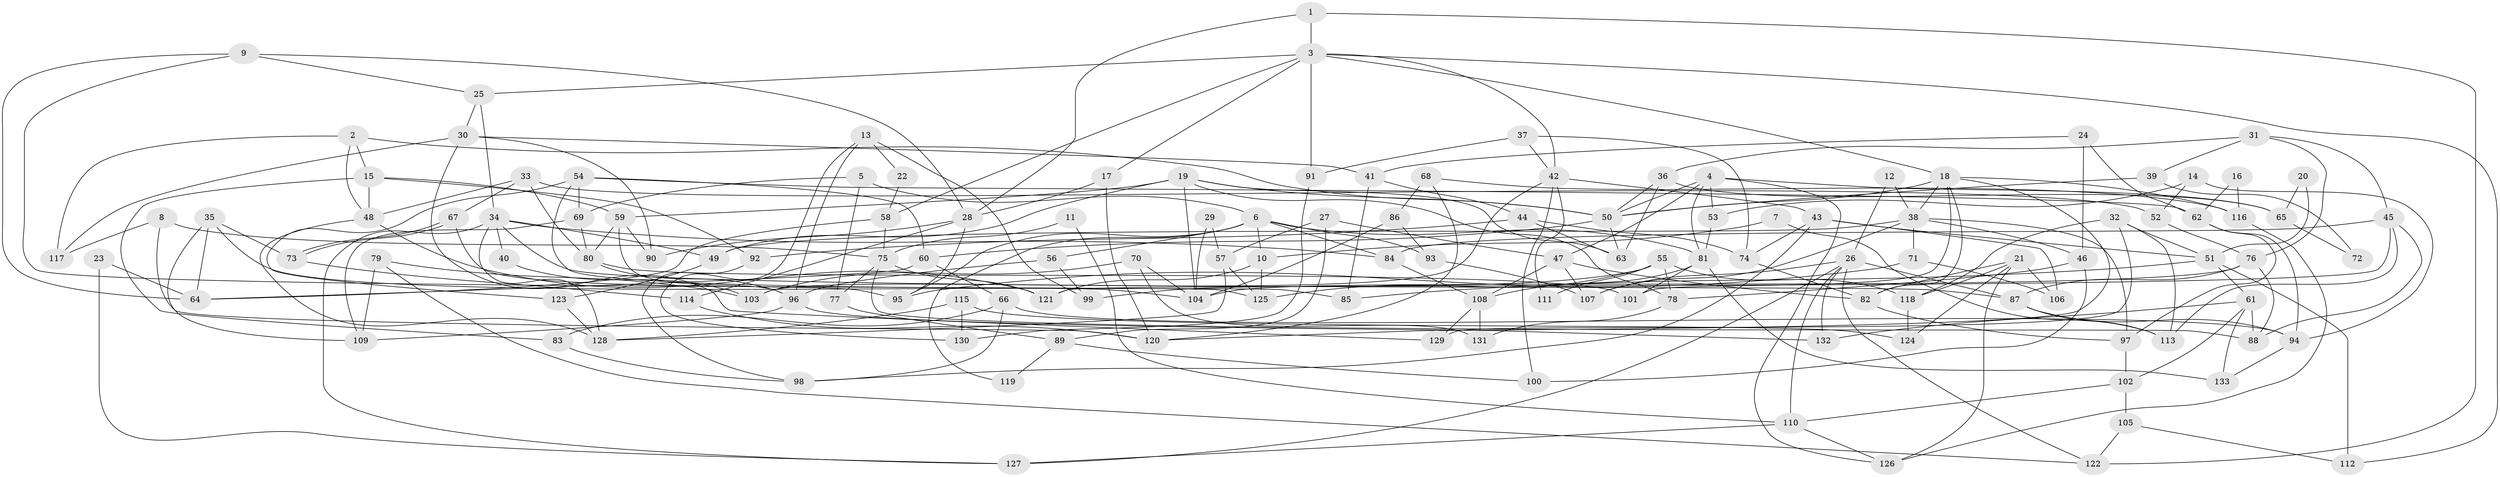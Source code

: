 // Generated by graph-tools (version 1.1) at 2025/36/03/09/25 02:36:03]
// undirected, 133 vertices, 266 edges
graph export_dot {
graph [start="1"]
  node [color=gray90,style=filled];
  1;
  2;
  3;
  4;
  5;
  6;
  7;
  8;
  9;
  10;
  11;
  12;
  13;
  14;
  15;
  16;
  17;
  18;
  19;
  20;
  21;
  22;
  23;
  24;
  25;
  26;
  27;
  28;
  29;
  30;
  31;
  32;
  33;
  34;
  35;
  36;
  37;
  38;
  39;
  40;
  41;
  42;
  43;
  44;
  45;
  46;
  47;
  48;
  49;
  50;
  51;
  52;
  53;
  54;
  55;
  56;
  57;
  58;
  59;
  60;
  61;
  62;
  63;
  64;
  65;
  66;
  67;
  68;
  69;
  70;
  71;
  72;
  73;
  74;
  75;
  76;
  77;
  78;
  79;
  80;
  81;
  82;
  83;
  84;
  85;
  86;
  87;
  88;
  89;
  90;
  91;
  92;
  93;
  94;
  95;
  96;
  97;
  98;
  99;
  100;
  101;
  102;
  103;
  104;
  105;
  106;
  107;
  108;
  109;
  110;
  111;
  112;
  113;
  114;
  115;
  116;
  117;
  118;
  119;
  120;
  121;
  122;
  123;
  124;
  125;
  126;
  127;
  128;
  129;
  130;
  131;
  132;
  133;
  1 -- 3;
  1 -- 122;
  1 -- 28;
  2 -- 15;
  2 -- 48;
  2 -- 50;
  2 -- 117;
  3 -- 42;
  3 -- 25;
  3 -- 17;
  3 -- 18;
  3 -- 58;
  3 -- 91;
  3 -- 112;
  4 -- 81;
  4 -- 53;
  4 -- 47;
  4 -- 50;
  4 -- 65;
  4 -- 126;
  5 -- 6;
  5 -- 69;
  5 -- 77;
  6 -- 84;
  6 -- 10;
  6 -- 56;
  6 -- 81;
  6 -- 93;
  6 -- 95;
  6 -- 119;
  7 -- 10;
  7 -- 113;
  8 -- 75;
  8 -- 120;
  8 -- 117;
  9 -- 28;
  9 -- 64;
  9 -- 25;
  9 -- 125;
  10 -- 125;
  10 -- 121;
  11 -- 75;
  11 -- 110;
  12 -- 38;
  12 -- 26;
  13 -- 96;
  13 -- 130;
  13 -- 22;
  13 -- 99;
  14 -- 52;
  14 -- 94;
  14 -- 53;
  15 -- 83;
  15 -- 59;
  15 -- 48;
  15 -- 92;
  16 -- 62;
  16 -- 116;
  17 -- 120;
  17 -- 28;
  18 -- 50;
  18 -- 38;
  18 -- 82;
  18 -- 101;
  18 -- 116;
  18 -- 120;
  19 -- 63;
  19 -- 50;
  19 -- 49;
  19 -- 59;
  19 -- 78;
  19 -- 104;
  20 -- 51;
  20 -- 65;
  21 -- 118;
  21 -- 126;
  21 -- 82;
  21 -- 106;
  21 -- 124;
  22 -- 58;
  23 -- 127;
  23 -- 64;
  24 -- 41;
  24 -- 62;
  24 -- 46;
  25 -- 30;
  25 -- 34;
  26 -- 107;
  26 -- 87;
  26 -- 110;
  26 -- 122;
  26 -- 127;
  26 -- 132;
  27 -- 47;
  27 -- 89;
  27 -- 57;
  28 -- 90;
  28 -- 95;
  28 -- 114;
  29 -- 104;
  29 -- 57;
  30 -- 90;
  30 -- 117;
  30 -- 41;
  30 -- 129;
  31 -- 36;
  31 -- 45;
  31 -- 39;
  31 -- 76;
  32 -- 51;
  32 -- 129;
  32 -- 113;
  32 -- 118;
  33 -- 67;
  33 -- 80;
  33 -- 48;
  33 -- 52;
  34 -- 87;
  34 -- 40;
  34 -- 49;
  34 -- 84;
  34 -- 127;
  34 -- 128;
  35 -- 104;
  35 -- 73;
  35 -- 64;
  35 -- 109;
  36 -- 63;
  36 -- 50;
  36 -- 65;
  37 -- 42;
  37 -- 74;
  37 -- 91;
  38 -- 49;
  38 -- 46;
  38 -- 71;
  38 -- 97;
  38 -- 107;
  39 -- 50;
  39 -- 72;
  40 -- 103;
  41 -- 44;
  41 -- 85;
  42 -- 103;
  42 -- 43;
  42 -- 100;
  42 -- 111;
  43 -- 51;
  43 -- 106;
  43 -- 74;
  43 -- 98;
  44 -- 74;
  44 -- 92;
  44 -- 63;
  45 -- 84;
  45 -- 121;
  45 -- 88;
  45 -- 113;
  46 -- 78;
  46 -- 100;
  47 -- 82;
  47 -- 107;
  47 -- 108;
  48 -- 121;
  48 -- 128;
  49 -- 123;
  50 -- 60;
  50 -- 63;
  51 -- 85;
  51 -- 61;
  51 -- 112;
  52 -- 76;
  53 -- 81;
  54 -- 123;
  54 -- 62;
  54 -- 60;
  54 -- 69;
  54 -- 85;
  55 -- 78;
  55 -- 125;
  55 -- 99;
  55 -- 111;
  55 -- 118;
  56 -- 99;
  56 -- 96;
  57 -- 128;
  57 -- 125;
  58 -- 64;
  58 -- 75;
  59 -- 96;
  59 -- 80;
  59 -- 90;
  60 -- 64;
  60 -- 66;
  61 -- 132;
  61 -- 102;
  61 -- 88;
  61 -- 133;
  62 -- 97;
  62 -- 94;
  65 -- 72;
  66 -- 94;
  66 -- 83;
  66 -- 98;
  67 -- 73;
  67 -- 73;
  67 -- 95;
  68 -- 86;
  68 -- 116;
  68 -- 120;
  69 -- 80;
  69 -- 109;
  70 -- 131;
  70 -- 104;
  70 -- 103;
  71 -- 95;
  71 -- 106;
  73 -- 114;
  74 -- 82;
  75 -- 88;
  75 -- 77;
  75 -- 121;
  76 -- 88;
  76 -- 87;
  76 -- 104;
  77 -- 89;
  78 -- 131;
  79 -- 122;
  79 -- 109;
  79 -- 103;
  80 -- 96;
  80 -- 101;
  81 -- 101;
  81 -- 108;
  81 -- 133;
  82 -- 97;
  83 -- 98;
  84 -- 108;
  86 -- 104;
  86 -- 93;
  87 -- 113;
  87 -- 94;
  89 -- 100;
  89 -- 119;
  91 -- 130;
  92 -- 98;
  93 -- 107;
  94 -- 133;
  96 -- 109;
  96 -- 132;
  97 -- 102;
  102 -- 110;
  102 -- 105;
  105 -- 112;
  105 -- 122;
  108 -- 129;
  108 -- 131;
  110 -- 127;
  110 -- 126;
  114 -- 120;
  115 -- 124;
  115 -- 128;
  115 -- 130;
  116 -- 126;
  118 -- 124;
  123 -- 128;
}
